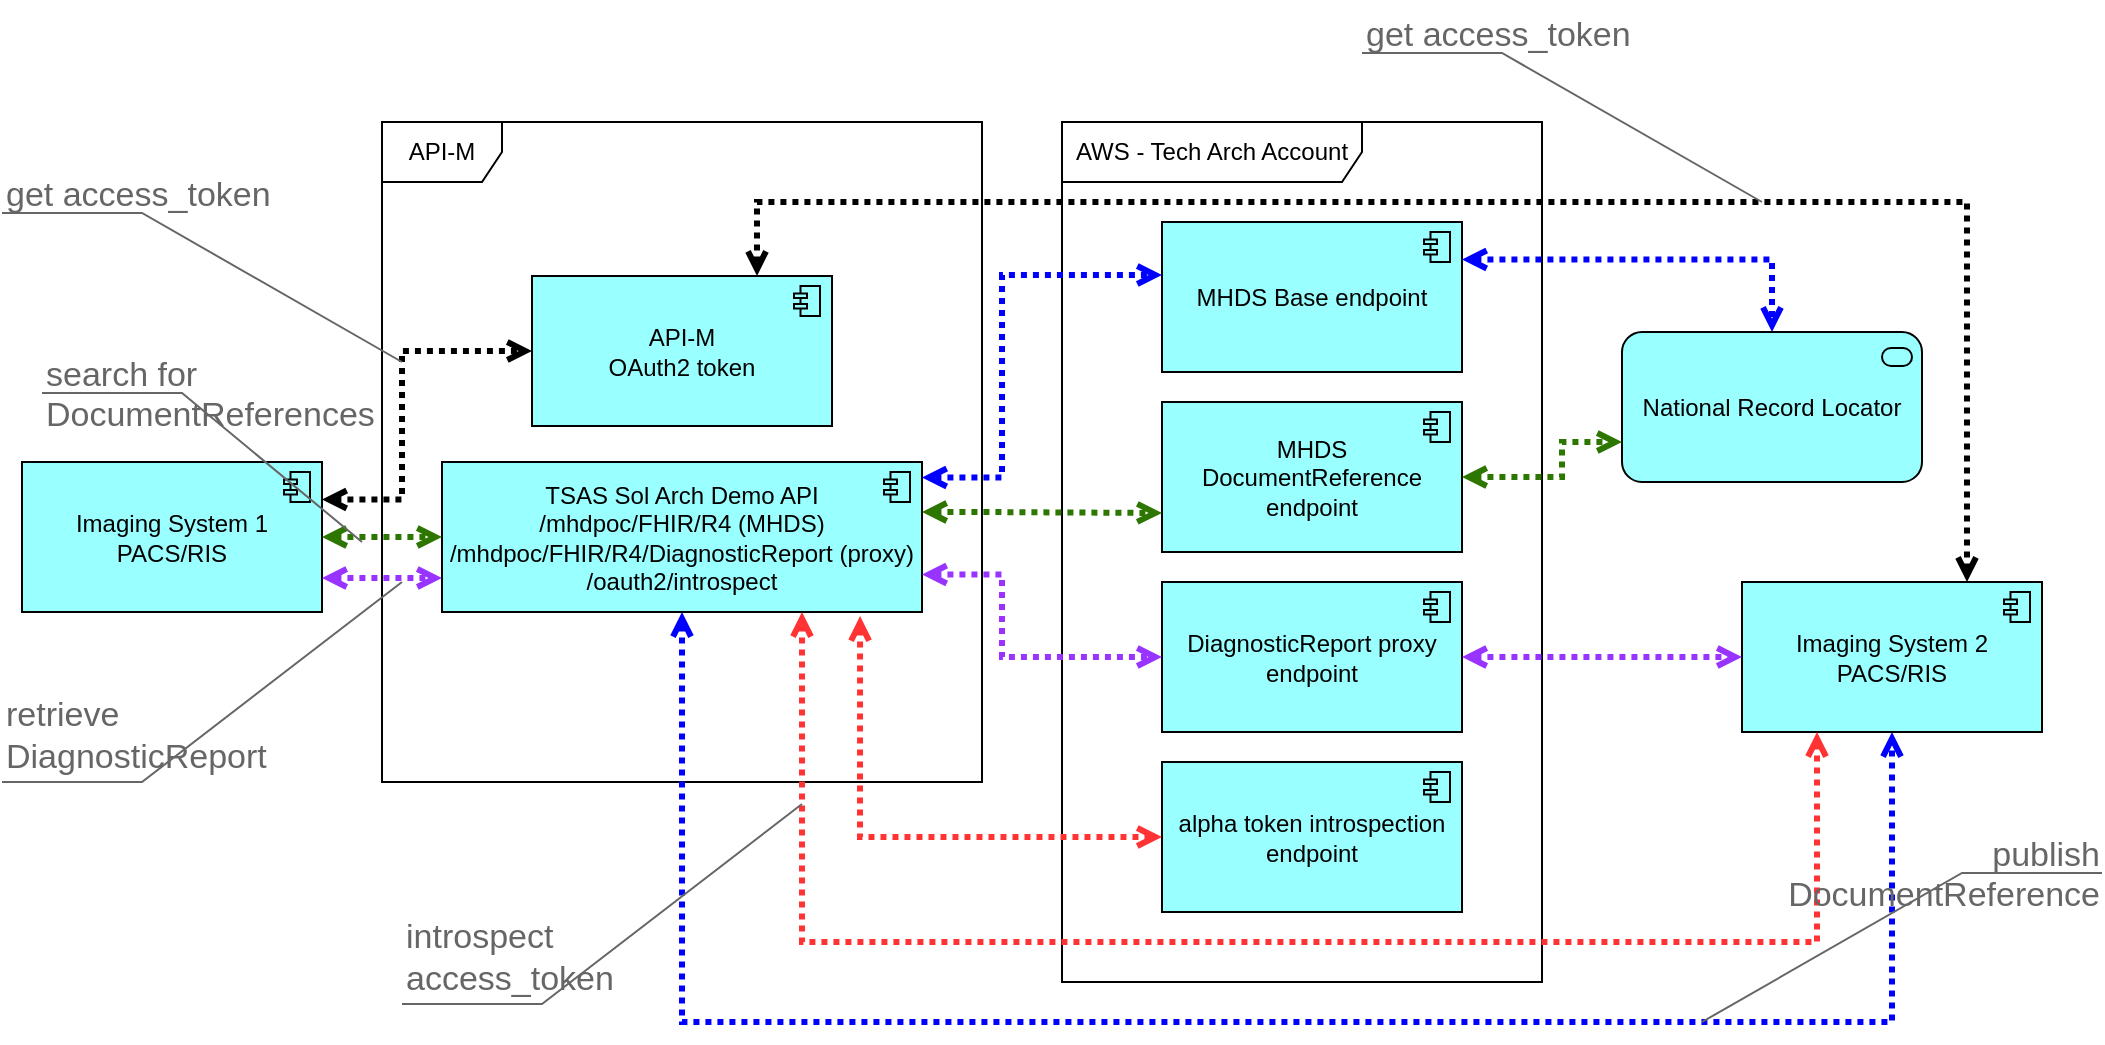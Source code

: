 <mxfile>
    <diagram id="AHXdZ5maVqutGtpor7hE" name="Page-1">
        <mxGraphModel dx="846" dy="779" grid="1" gridSize="10" guides="1" tooltips="1" connect="1" arrows="1" fold="1" page="1" pageScale="1" pageWidth="850" pageHeight="1100" math="0" shadow="0">
            <root>
                <mxCell id="0"/>
                <mxCell id="1" parent="0"/>
                <mxCell id="2" value="Imaging System 1&lt;br&gt;PACS/RIS" style="html=1;outlineConnect=0;whiteSpace=wrap;fillColor=#99ffff;shape=mxgraph.archimate3.application;appType=comp;archiType=square;" vertex="1" parent="1">
                    <mxGeometry x="40" y="360" width="150" height="75" as="geometry"/>
                </mxCell>
                <mxCell id="3" value="API-M&lt;br&gt;OAuth2 token" style="html=1;outlineConnect=0;whiteSpace=wrap;fillColor=#99ffff;shape=mxgraph.archimate3.application;appType=comp;archiType=square;" vertex="1" parent="1">
                    <mxGeometry x="295" y="267" width="150" height="75" as="geometry"/>
                </mxCell>
                <mxCell id="4" value="TSAS Sol Arch Demo API&lt;br&gt;/mhdpoc/FHIR/R4 (MHDS)&lt;br&gt;/mhdpoc/FHIR/R4/DiagnosticReport (proxy)&lt;br&gt;/oauth2/introspect" style="html=1;outlineConnect=0;whiteSpace=wrap;fillColor=#99ffff;shape=mxgraph.archimate3.application;appType=comp;archiType=square;" vertex="1" parent="1">
                    <mxGeometry x="250" y="360" width="240" height="75" as="geometry"/>
                </mxCell>
                <mxCell id="5" value="API-M" style="shape=umlFrame;whiteSpace=wrap;html=1;pointerEvents=0;" vertex="1" parent="1">
                    <mxGeometry x="220" y="190" width="300" height="330" as="geometry"/>
                </mxCell>
                <mxCell id="6" value="AWS - Tech Arch Account" style="shape=umlFrame;whiteSpace=wrap;html=1;pointerEvents=0;width=150;height=30;" vertex="1" parent="1">
                    <mxGeometry x="560" y="190" width="240" height="430" as="geometry"/>
                </mxCell>
                <mxCell id="7" value="MHDS Base endpoint" style="html=1;outlineConnect=0;whiteSpace=wrap;fillColor=#99ffff;shape=mxgraph.archimate3.application;appType=comp;archiType=square;" vertex="1" parent="1">
                    <mxGeometry x="610" y="240" width="150" height="75" as="geometry"/>
                </mxCell>
                <mxCell id="8" value="MHDS DocumentReference endpoint" style="html=1;outlineConnect=0;whiteSpace=wrap;fillColor=#99ffff;shape=mxgraph.archimate3.application;appType=comp;archiType=square;" vertex="1" parent="1">
                    <mxGeometry x="610" y="330" width="150" height="75" as="geometry"/>
                </mxCell>
                <mxCell id="9" value="DiagnosticReport proxy endpoint" style="html=1;outlineConnect=0;whiteSpace=wrap;fillColor=#99ffff;shape=mxgraph.archimate3.application;appType=comp;archiType=square;" vertex="1" parent="1">
                    <mxGeometry x="610" y="420" width="150" height="75" as="geometry"/>
                </mxCell>
                <mxCell id="10" value="alpha token introspection endpoint" style="html=1;outlineConnect=0;whiteSpace=wrap;fillColor=#99ffff;shape=mxgraph.archimate3.application;appType=comp;archiType=square;" vertex="1" parent="1">
                    <mxGeometry x="610" y="510" width="150" height="75" as="geometry"/>
                </mxCell>
                <mxCell id="11" value="Imaging System 2&lt;br&gt;PACS/RIS" style="html=1;outlineConnect=0;whiteSpace=wrap;fillColor=#99ffff;shape=mxgraph.archimate3.application;appType=comp;archiType=square;" vertex="1" parent="1">
                    <mxGeometry x="900" y="420" width="150" height="75" as="geometry"/>
                </mxCell>
                <mxCell id="12" value="" style="edgeStyle=elbowEdgeStyle;html=1;endArrow=open;endFill=0;dashed=1;dashPattern=1 1;rounded=0;entryX=0;entryY=0.5;entryDx=0;entryDy=0;entryPerimeter=0;exitX=1;exitY=0.25;exitDx=0;exitDy=0;exitPerimeter=0;strokeWidth=3;startArrow=open;startFill=0;" edge="1" parent="1" source="2" target="3">
                    <mxGeometry width="160" relative="1" as="geometry">
                        <mxPoint x="200" y="397.5" as="sourcePoint"/>
                        <mxPoint x="305" y="277.5" as="targetPoint"/>
                        <Array as="points">
                            <mxPoint x="230" y="340"/>
                        </Array>
                    </mxGeometry>
                </mxCell>
                <mxCell id="13" value="" style="edgeStyle=elbowEdgeStyle;html=1;endArrow=open;endFill=0;dashed=1;dashPattern=1 1;rounded=0;entryX=0;entryY=0.5;entryDx=0;entryDy=0;entryPerimeter=0;exitX=1;exitY=0.5;exitDx=0;exitDy=0;exitPerimeter=0;strokeWidth=3;startArrow=open;startFill=0;strokeColor=#2D7600;" edge="1" parent="1" source="2" target="4">
                    <mxGeometry width="160" relative="1" as="geometry">
                        <mxPoint x="200" y="389" as="sourcePoint"/>
                        <mxPoint x="305" y="288" as="targetPoint"/>
                        <Array as="points">
                            <mxPoint x="220" y="400"/>
                        </Array>
                    </mxGeometry>
                </mxCell>
                <mxCell id="14" value="get access_token" style="strokeWidth=1;shadow=0;dashed=0;align=center;html=1;shape=mxgraph.mockup.text.callout;linkText=;textSize=17;textColor=#666666;callDir=NW;callStyle=line;fontSize=17;fontColor=#666666;align=left;verticalAlign=top;strokeColor=#666666;" vertex="1" parent="1">
                    <mxGeometry x="30" y="210" width="200" height="100" as="geometry"/>
                </mxCell>
                <mxCell id="15" value="search for &lt;br&gt;DocumentReferences" style="strokeWidth=1;shadow=0;dashed=0;align=center;html=1;shape=mxgraph.mockup.text.callout;linkText=;textSize=17;textColor=#666666;callDir=NW;callStyle=line;fontSize=17;fontColor=#666666;align=left;verticalAlign=top;strokeColor=#666666;" vertex="1" parent="1">
                    <mxGeometry x="50" y="300" width="160" height="100" as="geometry"/>
                </mxCell>
                <mxCell id="16" value="" style="edgeStyle=elbowEdgeStyle;html=1;endArrow=open;endFill=0;dashed=1;dashPattern=1 1;rounded=0;entryX=0;entryY=0.5;entryDx=0;entryDy=0;entryPerimeter=0;exitX=1;exitY=0.5;exitDx=0;exitDy=0;exitPerimeter=0;strokeWidth=3;startArrow=open;startFill=0;strokeColor=#9933FF;" edge="1" parent="1">
                    <mxGeometry width="160" relative="1" as="geometry">
                        <mxPoint x="190" y="418" as="sourcePoint"/>
                        <mxPoint x="250" y="418" as="targetPoint"/>
                        <Array as="points">
                            <mxPoint x="220" y="420"/>
                        </Array>
                    </mxGeometry>
                </mxCell>
                <mxCell id="17" value="retrieve &lt;br&gt;DiagnosticReport" style="strokeWidth=1;shadow=0;dashed=0;align=center;html=1;shape=mxgraph.mockup.text.callout;linkText=;textSize=17;textColor=#666666;callDir=SW;callStyle=line;fontSize=17;fontColor=#666666;align=left;verticalAlign=bottom;strokeColor=#666666;" vertex="1" parent="1">
                    <mxGeometry x="30" y="420" width="200" height="100" as="geometry"/>
                </mxCell>
                <mxCell id="18" value="" style="edgeStyle=elbowEdgeStyle;html=1;endArrow=open;endFill=0;dashed=1;dashPattern=1 1;rounded=0;entryX=0;entryY=0.5;entryDx=0;entryDy=0;entryPerimeter=0;exitX=1;exitY=0.5;exitDx=0;exitDy=0;exitPerimeter=0;strokeWidth=3;startArrow=open;startFill=0;strokeColor=#2D7600;" edge="1" parent="1">
                    <mxGeometry width="160" relative="1" as="geometry">
                        <mxPoint x="490" y="385" as="sourcePoint"/>
                        <mxPoint x="610" y="385.5" as="targetPoint"/>
                        <Array as="points">
                            <mxPoint x="520" y="387"/>
                        </Array>
                    </mxGeometry>
                </mxCell>
                <mxCell id="19" value="" style="edgeStyle=elbowEdgeStyle;html=1;endArrow=open;endFill=0;dashed=1;dashPattern=1 1;rounded=0;entryX=0;entryY=0.5;entryDx=0;entryDy=0;entryPerimeter=0;exitX=1;exitY=0.75;exitDx=0;exitDy=0;exitPerimeter=0;strokeWidth=3;startArrow=open;startFill=0;strokeColor=#9933FF;" edge="1" parent="1" source="4" target="9">
                    <mxGeometry width="160" relative="1" as="geometry">
                        <mxPoint x="500" y="419" as="sourcePoint"/>
                        <mxPoint x="560" y="419" as="targetPoint"/>
                        <Array as="points">
                            <mxPoint x="530" y="421"/>
                        </Array>
                    </mxGeometry>
                </mxCell>
                <mxCell id="20" value="" style="edgeStyle=elbowEdgeStyle;html=1;endArrow=open;endFill=0;dashed=1;dashPattern=1 1;rounded=0;entryX=0;entryY=0.5;entryDx=0;entryDy=0;entryPerimeter=0;exitX=1;exitY=0.5;exitDx=0;exitDy=0;exitPerimeter=0;strokeWidth=3;startArrow=open;startFill=0;strokeColor=#9933FF;" edge="1" parent="1" source="9" target="11">
                    <mxGeometry width="160" relative="1" as="geometry">
                        <mxPoint x="780" y="449" as="sourcePoint"/>
                        <mxPoint x="900" y="491" as="targetPoint"/>
                        <Array as="points">
                            <mxPoint x="820" y="454"/>
                        </Array>
                    </mxGeometry>
                </mxCell>
                <mxCell id="21" value="" style="edgeStyle=elbowEdgeStyle;html=1;endArrow=open;endFill=0;dashed=1;dashPattern=1 1;rounded=0;entryX=0.25;entryY=1;entryDx=0;entryDy=0;entryPerimeter=0;exitX=0.75;exitY=1;exitDx=0;exitDy=0;exitPerimeter=0;strokeWidth=3;startArrow=open;startFill=0;strokeColor=#FF3333;elbow=vertical;" edge="1" parent="1" source="4" target="11">
                    <mxGeometry width="160" relative="1" as="geometry">
                        <mxPoint x="770" y="468" as="sourcePoint"/>
                        <mxPoint x="910" y="468" as="targetPoint"/>
                        <Array as="points">
                            <mxPoint x="670" y="600"/>
                        </Array>
                    </mxGeometry>
                </mxCell>
                <mxCell id="22" value="" style="edgeStyle=elbowEdgeStyle;html=1;endArrow=open;endFill=0;dashed=1;dashPattern=1 1;rounded=0;entryX=0;entryY=0.5;entryDx=0;entryDy=0;entryPerimeter=0;exitX=0.871;exitY=1.027;exitDx=0;exitDy=0;exitPerimeter=0;strokeWidth=3;startArrow=open;startFill=0;strokeColor=#FF3333;" edge="1" parent="1" source="4" target="10">
                    <mxGeometry width="160" relative="1" as="geometry">
                        <mxPoint x="500" y="408" as="sourcePoint"/>
                        <mxPoint x="910" y="449" as="targetPoint"/>
                        <Array as="points">
                            <mxPoint x="459" y="490"/>
                        </Array>
                    </mxGeometry>
                </mxCell>
                <mxCell id="23" value="" style="edgeStyle=elbowEdgeStyle;html=1;endArrow=open;endFill=0;dashed=1;dashPattern=1 1;rounded=0;entryX=0.75;entryY=0;entryDx=0;entryDy=0;entryPerimeter=0;exitX=0.75;exitY=0;exitDx=0;exitDy=0;exitPerimeter=0;strokeWidth=3;startArrow=open;startFill=0;elbow=vertical;" edge="1" parent="1" source="3" target="11">
                    <mxGeometry width="160" relative="1" as="geometry">
                        <mxPoint x="200" y="389" as="sourcePoint"/>
                        <mxPoint x="305" y="288" as="targetPoint"/>
                        <Array as="points">
                            <mxPoint x="710" y="230"/>
                            <mxPoint x="710" y="230"/>
                            <mxPoint x="970" y="280"/>
                        </Array>
                    </mxGeometry>
                </mxCell>
                <mxCell id="24" value="get access_token" style="strokeWidth=1;shadow=0;dashed=0;align=center;html=1;shape=mxgraph.mockup.text.callout;linkText=;textSize=17;textColor=#666666;callDir=NW;callStyle=line;fontSize=17;fontColor=#666666;align=left;verticalAlign=top;strokeColor=#666666;" vertex="1" parent="1">
                    <mxGeometry x="710" y="130" width="200" height="100" as="geometry"/>
                </mxCell>
                <mxCell id="25" value="" style="edgeStyle=elbowEdgeStyle;html=1;endArrow=open;endFill=0;dashed=1;dashPattern=1 1;rounded=0;entryX=0.5;entryY=1;entryDx=0;entryDy=0;entryPerimeter=0;exitX=0.5;exitY=1;exitDx=0;exitDy=0;exitPerimeter=0;strokeWidth=3;startArrow=open;startFill=0;strokeColor=#0000FF;" edge="1" parent="1" source="4" target="11">
                    <mxGeometry width="160" relative="1" as="geometry">
                        <mxPoint x="786" y="470" as="sourcePoint"/>
                        <mxPoint x="966" y="583" as="targetPoint"/>
                        <Array as="points">
                            <mxPoint x="650" y="640"/>
                        </Array>
                    </mxGeometry>
                </mxCell>
                <mxCell id="26" value="publish&lt;div&gt;DocumentReference&lt;/div&gt;" style="strokeWidth=1;shadow=0;dashed=0;align=center;html=1;shape=mxgraph.mockup.text.callout;linkText=;textSize=17;textColor=#666666;callDir=NE;callStyle=line;fontSize=17;fontColor=#666666;align=right;verticalAlign=top;strokeColor=#666666;" vertex="1" parent="1">
                    <mxGeometry x="880" y="540" width="200" height="100" as="geometry"/>
                </mxCell>
                <mxCell id="27" value="introspect&lt;br&gt;access_token" style="strokeWidth=1;shadow=0;dashed=0;align=center;html=1;shape=mxgraph.mockup.text.callout;linkText=;textSize=17;textColor=#666666;callDir=SW;callStyle=line;fontSize=17;fontColor=#666666;align=left;verticalAlign=bottom;strokeColor=#666666;" vertex="1" parent="1">
                    <mxGeometry x="230" y="531" width="200" height="100" as="geometry"/>
                </mxCell>
                <mxCell id="28" value="National Record Locator" style="html=1;outlineConnect=0;whiteSpace=wrap;fillColor=#99ffff;shape=mxgraph.archimate3.application;appType=serv;archiType=rounded" vertex="1" parent="1">
                    <mxGeometry x="840" y="295" width="150" height="75" as="geometry"/>
                </mxCell>
                <mxCell id="29" value="" style="edgeStyle=elbowEdgeStyle;html=1;endArrow=open;endFill=0;dashed=1;dashPattern=1 1;rounded=0;entryX=0;entryY=0.5;entryDx=0;entryDy=0;entryPerimeter=0;exitX=1;exitY=0.25;exitDx=0;exitDy=0;exitPerimeter=0;strokeWidth=3;startArrow=open;startFill=0;strokeColor=#0000FF;" edge="1" parent="1">
                    <mxGeometry width="160" relative="1" as="geometry">
                        <mxPoint x="490" y="367.75" as="sourcePoint"/>
                        <mxPoint x="610" y="266.5" as="targetPoint"/>
                        <Array as="points">
                            <mxPoint x="530" y="289"/>
                        </Array>
                    </mxGeometry>
                </mxCell>
                <mxCell id="30" value="" style="edgeStyle=elbowEdgeStyle;html=1;endArrow=open;endFill=0;dashed=1;dashPattern=1 1;rounded=0;entryX=0.5;entryY=0;entryDx=0;entryDy=0;entryPerimeter=0;exitX=1;exitY=0.25;exitDx=0;exitDy=0;exitPerimeter=0;strokeWidth=3;startArrow=open;startFill=0;strokeColor=#0000FF;" edge="1" parent="1" source="7" target="28">
                    <mxGeometry width="160" relative="1" as="geometry">
                        <mxPoint x="500" y="377.75" as="sourcePoint"/>
                        <mxPoint x="620" y="276.5" as="targetPoint"/>
                        <Array as="points">
                            <mxPoint x="915" y="260"/>
                        </Array>
                    </mxGeometry>
                </mxCell>
                <mxCell id="31" value="" style="edgeStyle=elbowEdgeStyle;html=1;endArrow=open;endFill=0;dashed=1;dashPattern=1 1;rounded=0;exitX=1;exitY=0.5;exitDx=0;exitDy=0;exitPerimeter=0;strokeWidth=3;startArrow=open;startFill=0;strokeColor=#2D7600;" edge="1" parent="1" source="8" target="28">
                    <mxGeometry width="160" relative="1" as="geometry">
                        <mxPoint x="770" y="395" as="sourcePoint"/>
                        <mxPoint x="890" y="395.5" as="targetPoint"/>
                        <Array as="points">
                            <mxPoint x="810" y="350"/>
                        </Array>
                    </mxGeometry>
                </mxCell>
            </root>
        </mxGraphModel>
    </diagram>
</mxfile>
